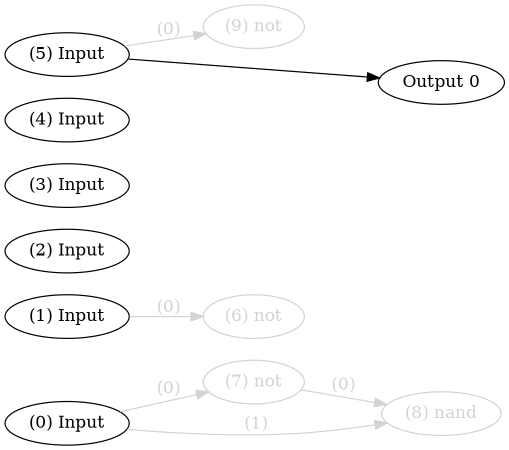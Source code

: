 digraph NeuralNetwork {
rankdir=LR;
size="4,3";
center = true;
node0 [label="(0) Input", color=black, labelfontcolor=black, fontcolor=black];
node1 [label="(1) Input", color=black, labelfontcolor=black, fontcolor=black];
node2 [label="(2) Input", color=black, labelfontcolor=black, fontcolor=black];
node3 [label="(3) Input", color=black, labelfontcolor=black, fontcolor=black];
node4 [label="(4) Input", color=black, labelfontcolor=black, fontcolor=black];
node5 [label="(5) Input", color=black, labelfontcolor=black, fontcolor=black];
node6 [label="(6) not", color=lightgrey, labelfontcolor=lightgrey, fontcolor=lightgrey];
node1 -> node6 [label=" (0)", labelfontcolor=lightgrey, fontcolor=lightgrey, bold=true, color=lightgrey];
node7 [label="(7) not", color=lightgrey, labelfontcolor=lightgrey, fontcolor=lightgrey];
node0 -> node7 [label=" (0)", labelfontcolor=lightgrey, fontcolor=lightgrey, bold=true, color=lightgrey];
node8 [label="(8) nand", color=lightgrey, labelfontcolor=lightgrey, fontcolor=lightgrey];
node7 -> node8 [label=" (0)", labelfontcolor=lightgrey, fontcolor=lightgrey, bold=true, color=lightgrey];
node0 -> node8 [label=" (1)", labelfontcolor=lightgrey, fontcolor=lightgrey, bold=true, color=lightgrey];
node9 [label="(9) not", color=lightgrey, labelfontcolor=lightgrey, fontcolor=lightgrey];
node5 -> node9 [label=" (0)", labelfontcolor=lightgrey, fontcolor=lightgrey, bold=true, color=lightgrey];
node10 [label="Output 0", color=black, labelfontcolor=black, fontcolor=black];
node5 -> node10 [labelfontcolor=black, fontcolor=black, bold=true, color=black];
{ rank = source; "node0"; "node1"; "node2"; "node3"; "node4"; "node5"; }
{ rank = max;"node10"; }
}